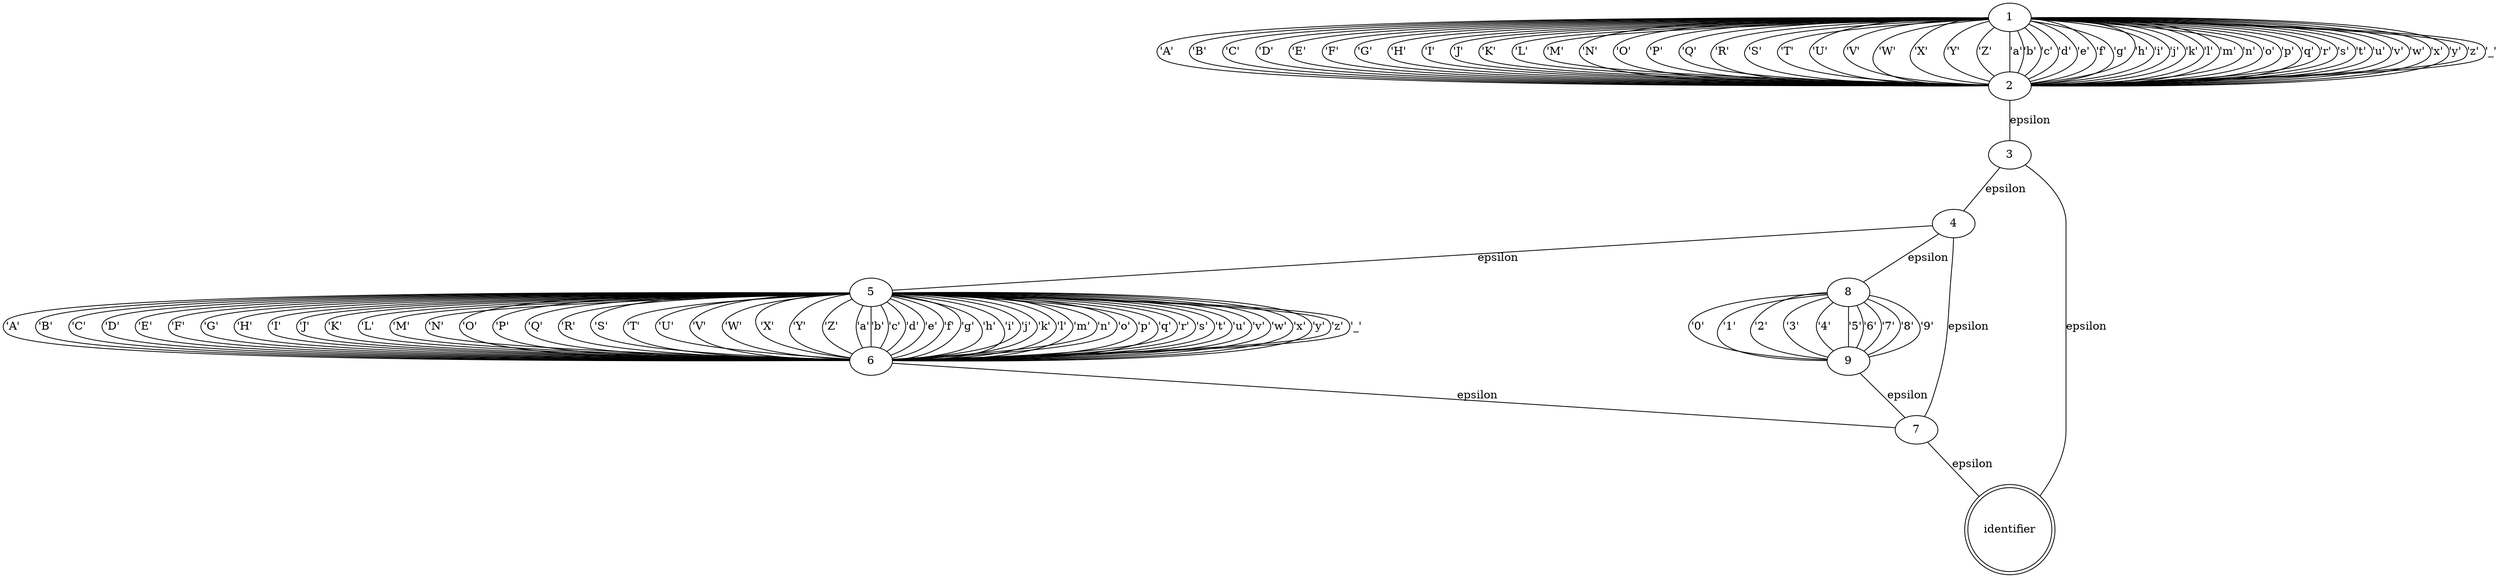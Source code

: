 graph {
	1 [label=1]
	2 [label=2]
	3 [label=3]
	4 [label=4]
	5 [label=5]
	6 [label=6]
	7 [label=7]
	8 [label=8]
	9 [label=9]
	10 [label=identifier shape=doublecircle]
	1 -- 2 [label="'A'"]
	1 -- 2 [label="'B'"]
	1 -- 2 [label="'C'"]
	1 -- 2 [label="'D'"]
	1 -- 2 [label="'E'"]
	1 -- 2 [label="'F'"]
	1 -- 2 [label="'G'"]
	1 -- 2 [label="'H'"]
	1 -- 2 [label="'I'"]
	1 -- 2 [label="'J'"]
	1 -- 2 [label="'K'"]
	1 -- 2 [label="'L'"]
	1 -- 2 [label="'M'"]
	1 -- 2 [label="'N'"]
	1 -- 2 [label="'O'"]
	1 -- 2 [label="'P'"]
	1 -- 2 [label="'Q'"]
	1 -- 2 [label="'R'"]
	1 -- 2 [label="'S'"]
	1 -- 2 [label="'T'"]
	1 -- 2 [label="'U'"]
	1 -- 2 [label="'V'"]
	1 -- 2 [label="'W'"]
	1 -- 2 [label="'X'"]
	1 -- 2 [label="'Y'"]
	1 -- 2 [label="'Z'"]
	1 -- 2 [label="'a'"]
	1 -- 2 [label="'b'"]
	1 -- 2 [label="'c'"]
	1 -- 2 [label="'d'"]
	1 -- 2 [label="'e'"]
	1 -- 2 [label="'f'"]
	1 -- 2 [label="'g'"]
	1 -- 2 [label="'h'"]
	1 -- 2 [label="'i'"]
	1 -- 2 [label="'j'"]
	1 -- 2 [label="'k'"]
	1 -- 2 [label="'l'"]
	1 -- 2 [label="'m'"]
	1 -- 2 [label="'n'"]
	1 -- 2 [label="'o'"]
	1 -- 2 [label="'p'"]
	1 -- 2 [label="'q'"]
	1 -- 2 [label="'r'"]
	1 -- 2 [label="'s'"]
	1 -- 2 [label="'t'"]
	1 -- 2 [label="'u'"]
	1 -- 2 [label="'v'"]
	1 -- 2 [label="'w'"]
	1 -- 2 [label="'x'"]
	1 -- 2 [label="'y'"]
	1 -- 2 [label="'z'"]
	1 -- 2 [label="'_'"]
	2 -- 3 [label=epsilon]
	3 -- 4 [label=epsilon]
	3 -- 10 [label=epsilon]
	4 -- 5 [label=epsilon]
	4 -- 8 [label=epsilon]
	5 -- 6 [label="'A'"]
	5 -- 6 [label="'B'"]
	5 -- 6 [label="'C'"]
	5 -- 6 [label="'D'"]
	5 -- 6 [label="'E'"]
	5 -- 6 [label="'F'"]
	5 -- 6 [label="'G'"]
	5 -- 6 [label="'H'"]
	5 -- 6 [label="'I'"]
	5 -- 6 [label="'J'"]
	5 -- 6 [label="'K'"]
	5 -- 6 [label="'L'"]
	5 -- 6 [label="'M'"]
	5 -- 6 [label="'N'"]
	5 -- 6 [label="'O'"]
	5 -- 6 [label="'P'"]
	5 -- 6 [label="'Q'"]
	5 -- 6 [label="'R'"]
	5 -- 6 [label="'S'"]
	5 -- 6 [label="'T'"]
	5 -- 6 [label="'U'"]
	5 -- 6 [label="'V'"]
	5 -- 6 [label="'W'"]
	5 -- 6 [label="'X'"]
	5 -- 6 [label="'Y'"]
	5 -- 6 [label="'Z'"]
	5 -- 6 [label="'a'"]
	5 -- 6 [label="'b'"]
	5 -- 6 [label="'c'"]
	5 -- 6 [label="'d'"]
	5 -- 6 [label="'e'"]
	5 -- 6 [label="'f'"]
	5 -- 6 [label="'g'"]
	5 -- 6 [label="'h'"]
	5 -- 6 [label="'i'"]
	5 -- 6 [label="'j'"]
	5 -- 6 [label="'k'"]
	5 -- 6 [label="'l'"]
	5 -- 6 [label="'m'"]
	5 -- 6 [label="'n'"]
	5 -- 6 [label="'o'"]
	5 -- 6 [label="'p'"]
	5 -- 6 [label="'q'"]
	5 -- 6 [label="'r'"]
	5 -- 6 [label="'s'"]
	5 -- 6 [label="'t'"]
	5 -- 6 [label="'u'"]
	5 -- 6 [label="'v'"]
	5 -- 6 [label="'w'"]
	5 -- 6 [label="'x'"]
	5 -- 6 [label="'y'"]
	5 -- 6 [label="'z'"]
	5 -- 6 [label="'_'"]
	6 -- 7 [label=epsilon]
	7 -- 4 [label=epsilon]
	7 -- 10 [label=epsilon]
	8 -- 9 [label="'0'"]
	8 -- 9 [label="'1'"]
	8 -- 9 [label="'2'"]
	8 -- 9 [label="'3'"]
	8 -- 9 [label="'4'"]
	8 -- 9 [label="'5'"]
	8 -- 9 [label="'6'"]
	8 -- 9 [label="'7'"]
	8 -- 9 [label="'8'"]
	8 -- 9 [label="'9'"]
	9 -- 7 [label=epsilon]
}
